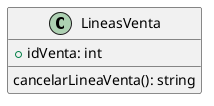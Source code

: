 @startuml LineasVenta
class LineasVenta{
    +idVenta: int

    cancelarLineaVenta(): string
}
@enduml
